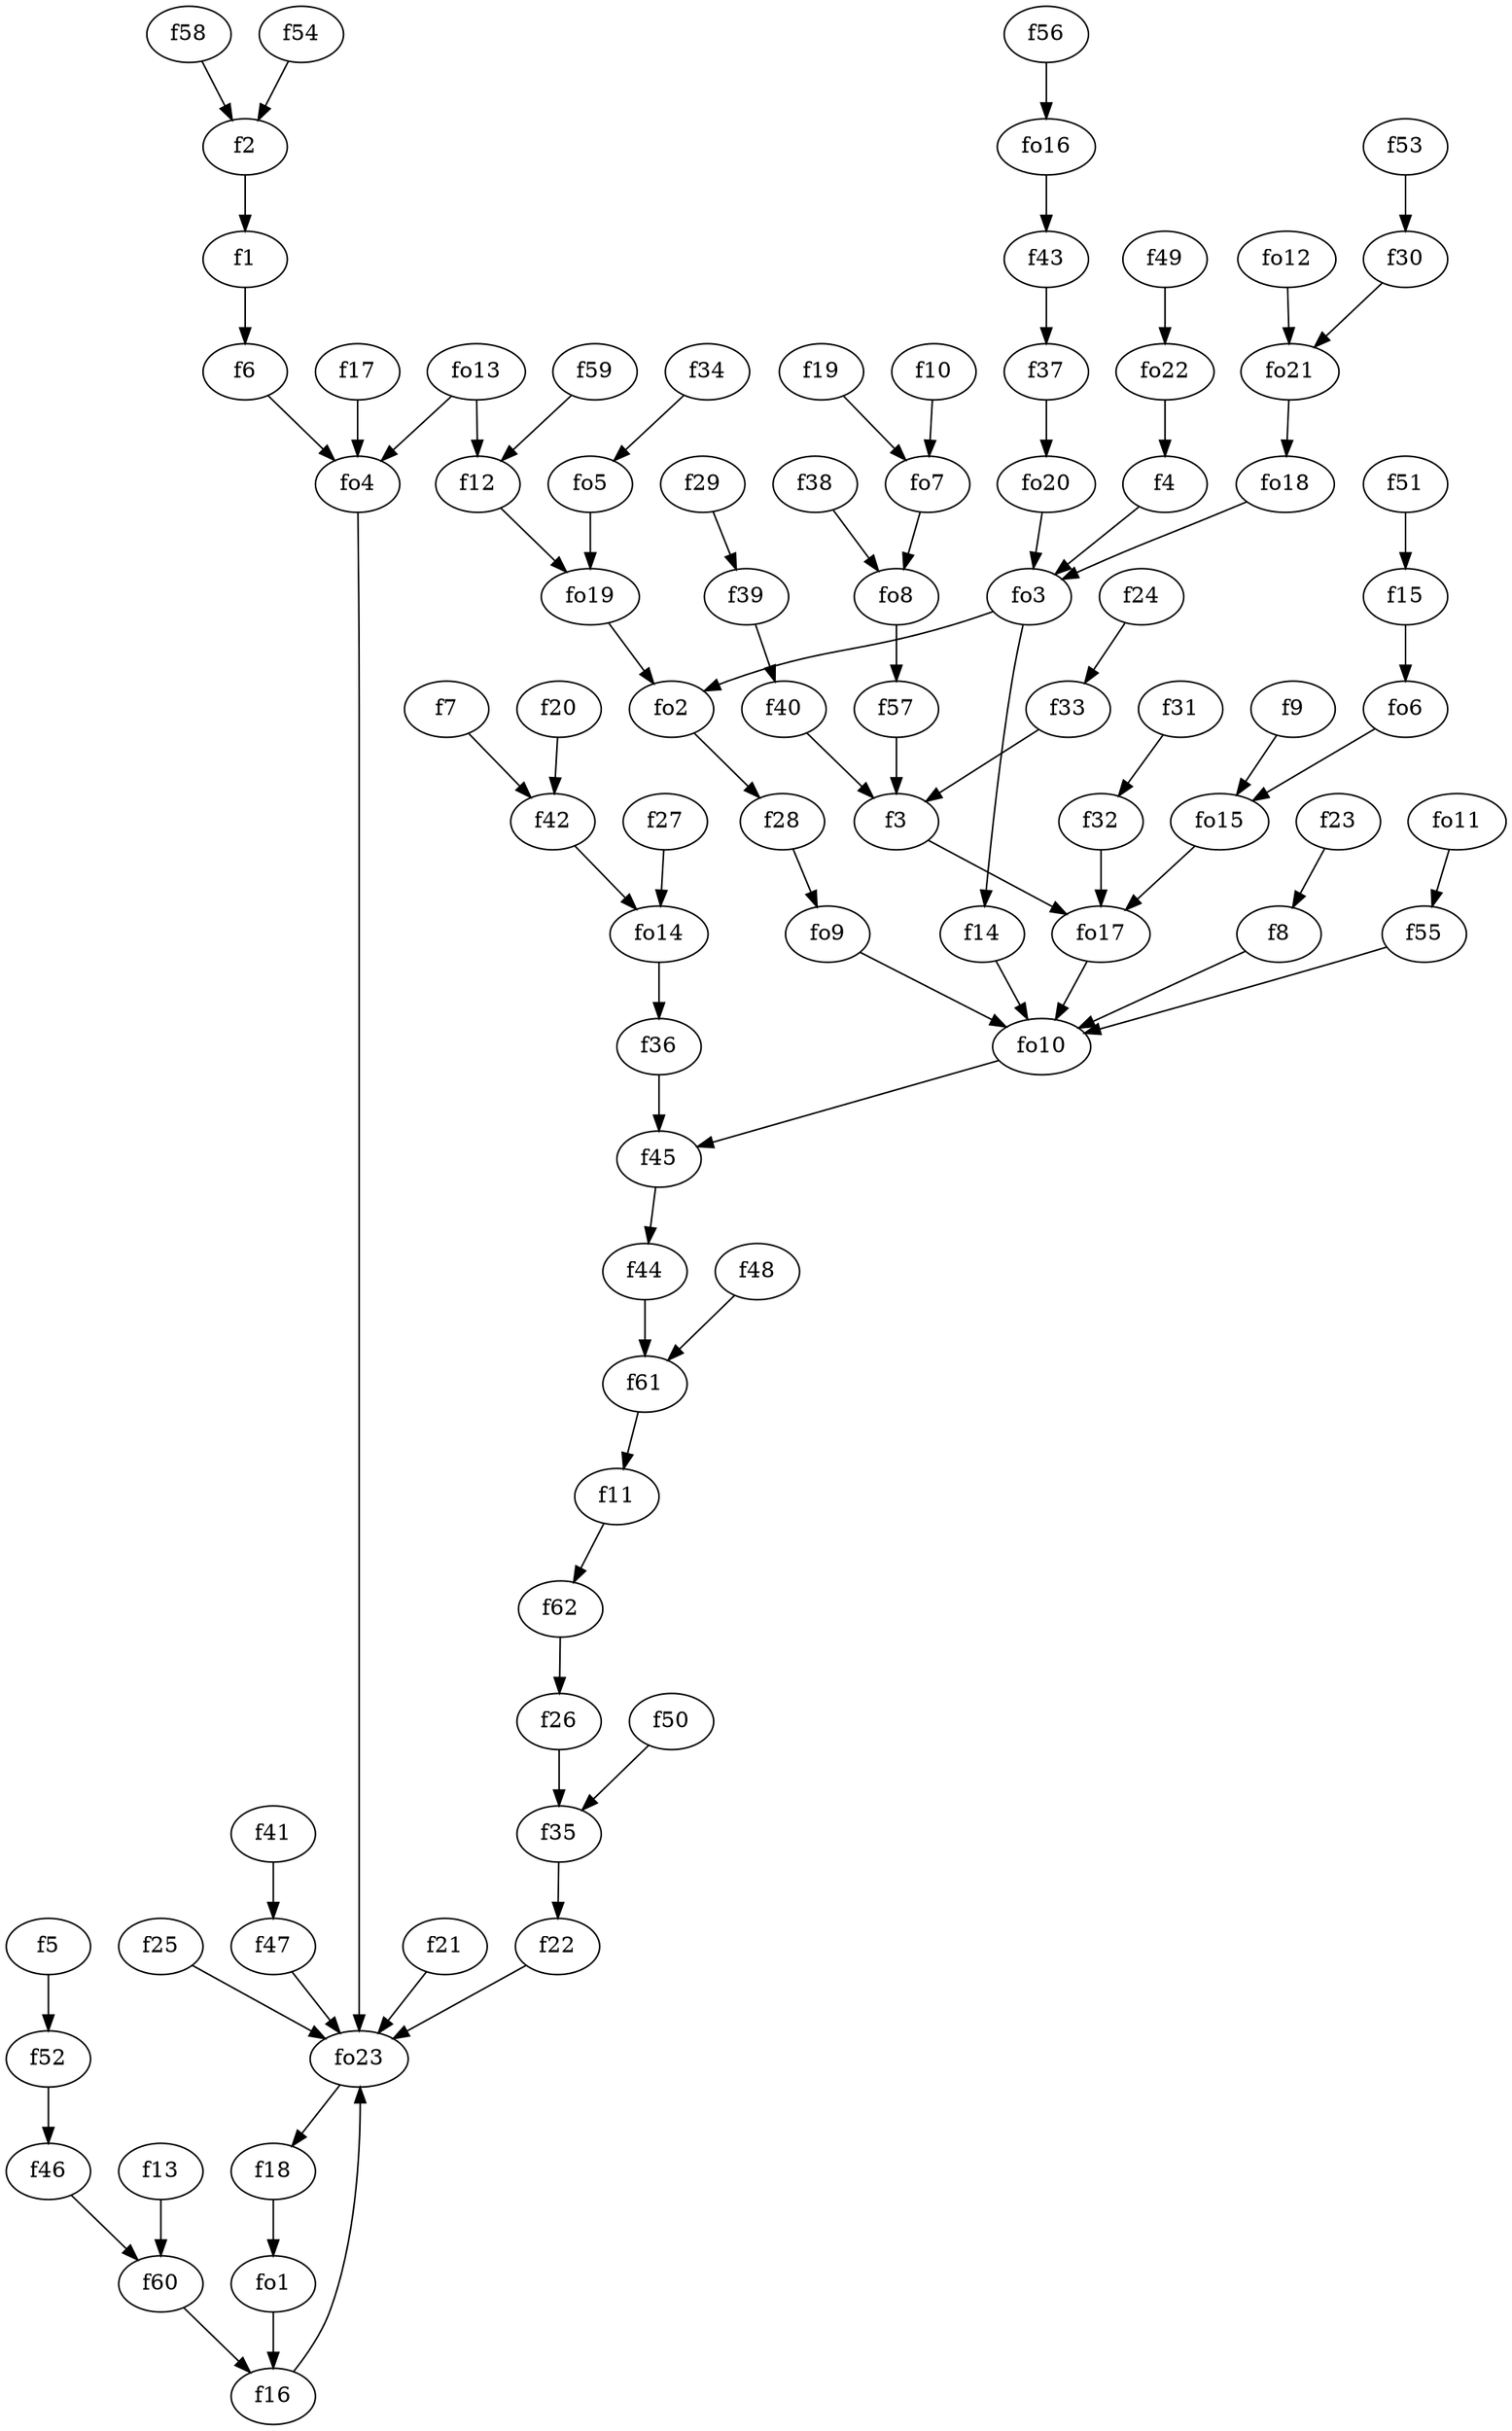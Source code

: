 strict digraph  {
f1;
f2;
f3;
f4;
f5;
f6;
f7;
f8;
f9;
f10;
f11;
f12;
f13;
f14;
f15;
f16;
f17;
f18;
f19;
f20;
f21;
f22;
f23;
f24;
f25;
f26;
f27;
f28;
f29;
f30;
f31;
f32;
f33;
f34;
f35;
f36;
f37;
f38;
f39;
f40;
f41;
f42;
f43;
f44;
f45;
f46;
f47;
f48;
f49;
f50;
f51;
f52;
f53;
f54;
f55;
f56;
f57;
f58;
f59;
f60;
f61;
f62;
fo1;
fo2;
fo3;
fo4;
fo5;
fo6;
fo7;
fo8;
fo9;
fo10;
fo11;
fo12;
fo13;
fo14;
fo15;
fo16;
fo17;
fo18;
fo19;
fo20;
fo21;
fo22;
fo23;
f1 -> f6  [weight=2];
f2 -> f1  [weight=2];
f3 -> fo17  [weight=2];
f4 -> fo3  [weight=2];
f5 -> f52  [weight=2];
f6 -> fo4  [weight=2];
f7 -> f42  [weight=2];
f8 -> fo10  [weight=2];
f9 -> fo15  [weight=2];
f10 -> fo7  [weight=2];
f11 -> f62  [weight=2];
f12 -> fo19  [weight=2];
f13 -> f60  [weight=2];
f14 -> fo10  [weight=2];
f15 -> fo6  [weight=2];
f16 -> fo23  [weight=2];
f17 -> fo4  [weight=2];
f18 -> fo1  [weight=2];
f19 -> fo7  [weight=2];
f20 -> f42  [weight=2];
f21 -> fo23  [weight=2];
f22 -> fo23  [weight=2];
f23 -> f8  [weight=2];
f24 -> f33  [weight=2];
f25 -> fo23  [weight=2];
f26 -> f35  [weight=2];
f27 -> fo14  [weight=2];
f28 -> fo9  [weight=2];
f29 -> f39  [weight=2];
f30 -> fo21  [weight=2];
f31 -> f32  [weight=2];
f32 -> fo17  [weight=2];
f33 -> f3  [weight=2];
f34 -> fo5  [weight=2];
f35 -> f22  [weight=2];
f36 -> f45  [weight=2];
f37 -> fo20  [weight=2];
f38 -> fo8  [weight=2];
f39 -> f40  [weight=2];
f40 -> f3  [weight=2];
f41 -> f47  [weight=2];
f42 -> fo14  [weight=2];
f43 -> f37  [weight=2];
f44 -> f61  [weight=2];
f45 -> f44  [weight=2];
f46 -> f60  [weight=2];
f47 -> fo23  [weight=2];
f48 -> f61  [weight=2];
f49 -> fo22  [weight=2];
f50 -> f35  [weight=2];
f51 -> f15  [weight=2];
f52 -> f46  [weight=2];
f53 -> f30  [weight=2];
f54 -> f2  [weight=2];
f55 -> fo10  [weight=2];
f56 -> fo16  [weight=2];
f57 -> f3  [weight=2];
f58 -> f2  [weight=2];
f59 -> f12  [weight=2];
f60 -> f16  [weight=2];
f61 -> f11  [weight=2];
f62 -> f26  [weight=2];
fo1 -> f16  [weight=2];
fo2 -> f28  [weight=2];
fo3 -> fo2  [weight=2];
fo3 -> f14  [weight=2];
fo4 -> fo23  [weight=2];
fo5 -> fo19  [weight=2];
fo6 -> fo15  [weight=2];
fo7 -> fo8  [weight=2];
fo8 -> f57  [weight=2];
fo9 -> fo10  [weight=2];
fo10 -> f45  [weight=2];
fo11 -> f55  [weight=2];
fo12 -> fo21  [weight=2];
fo13 -> f12  [weight=2];
fo13 -> fo4  [weight=2];
fo14 -> f36  [weight=2];
fo15 -> fo17  [weight=2];
fo16 -> f43  [weight=2];
fo17 -> fo10  [weight=2];
fo18 -> fo3  [weight=2];
fo19 -> fo2  [weight=2];
fo20 -> fo3  [weight=2];
fo21 -> fo18  [weight=2];
fo22 -> f4  [weight=2];
fo23 -> f18  [weight=2];
}
